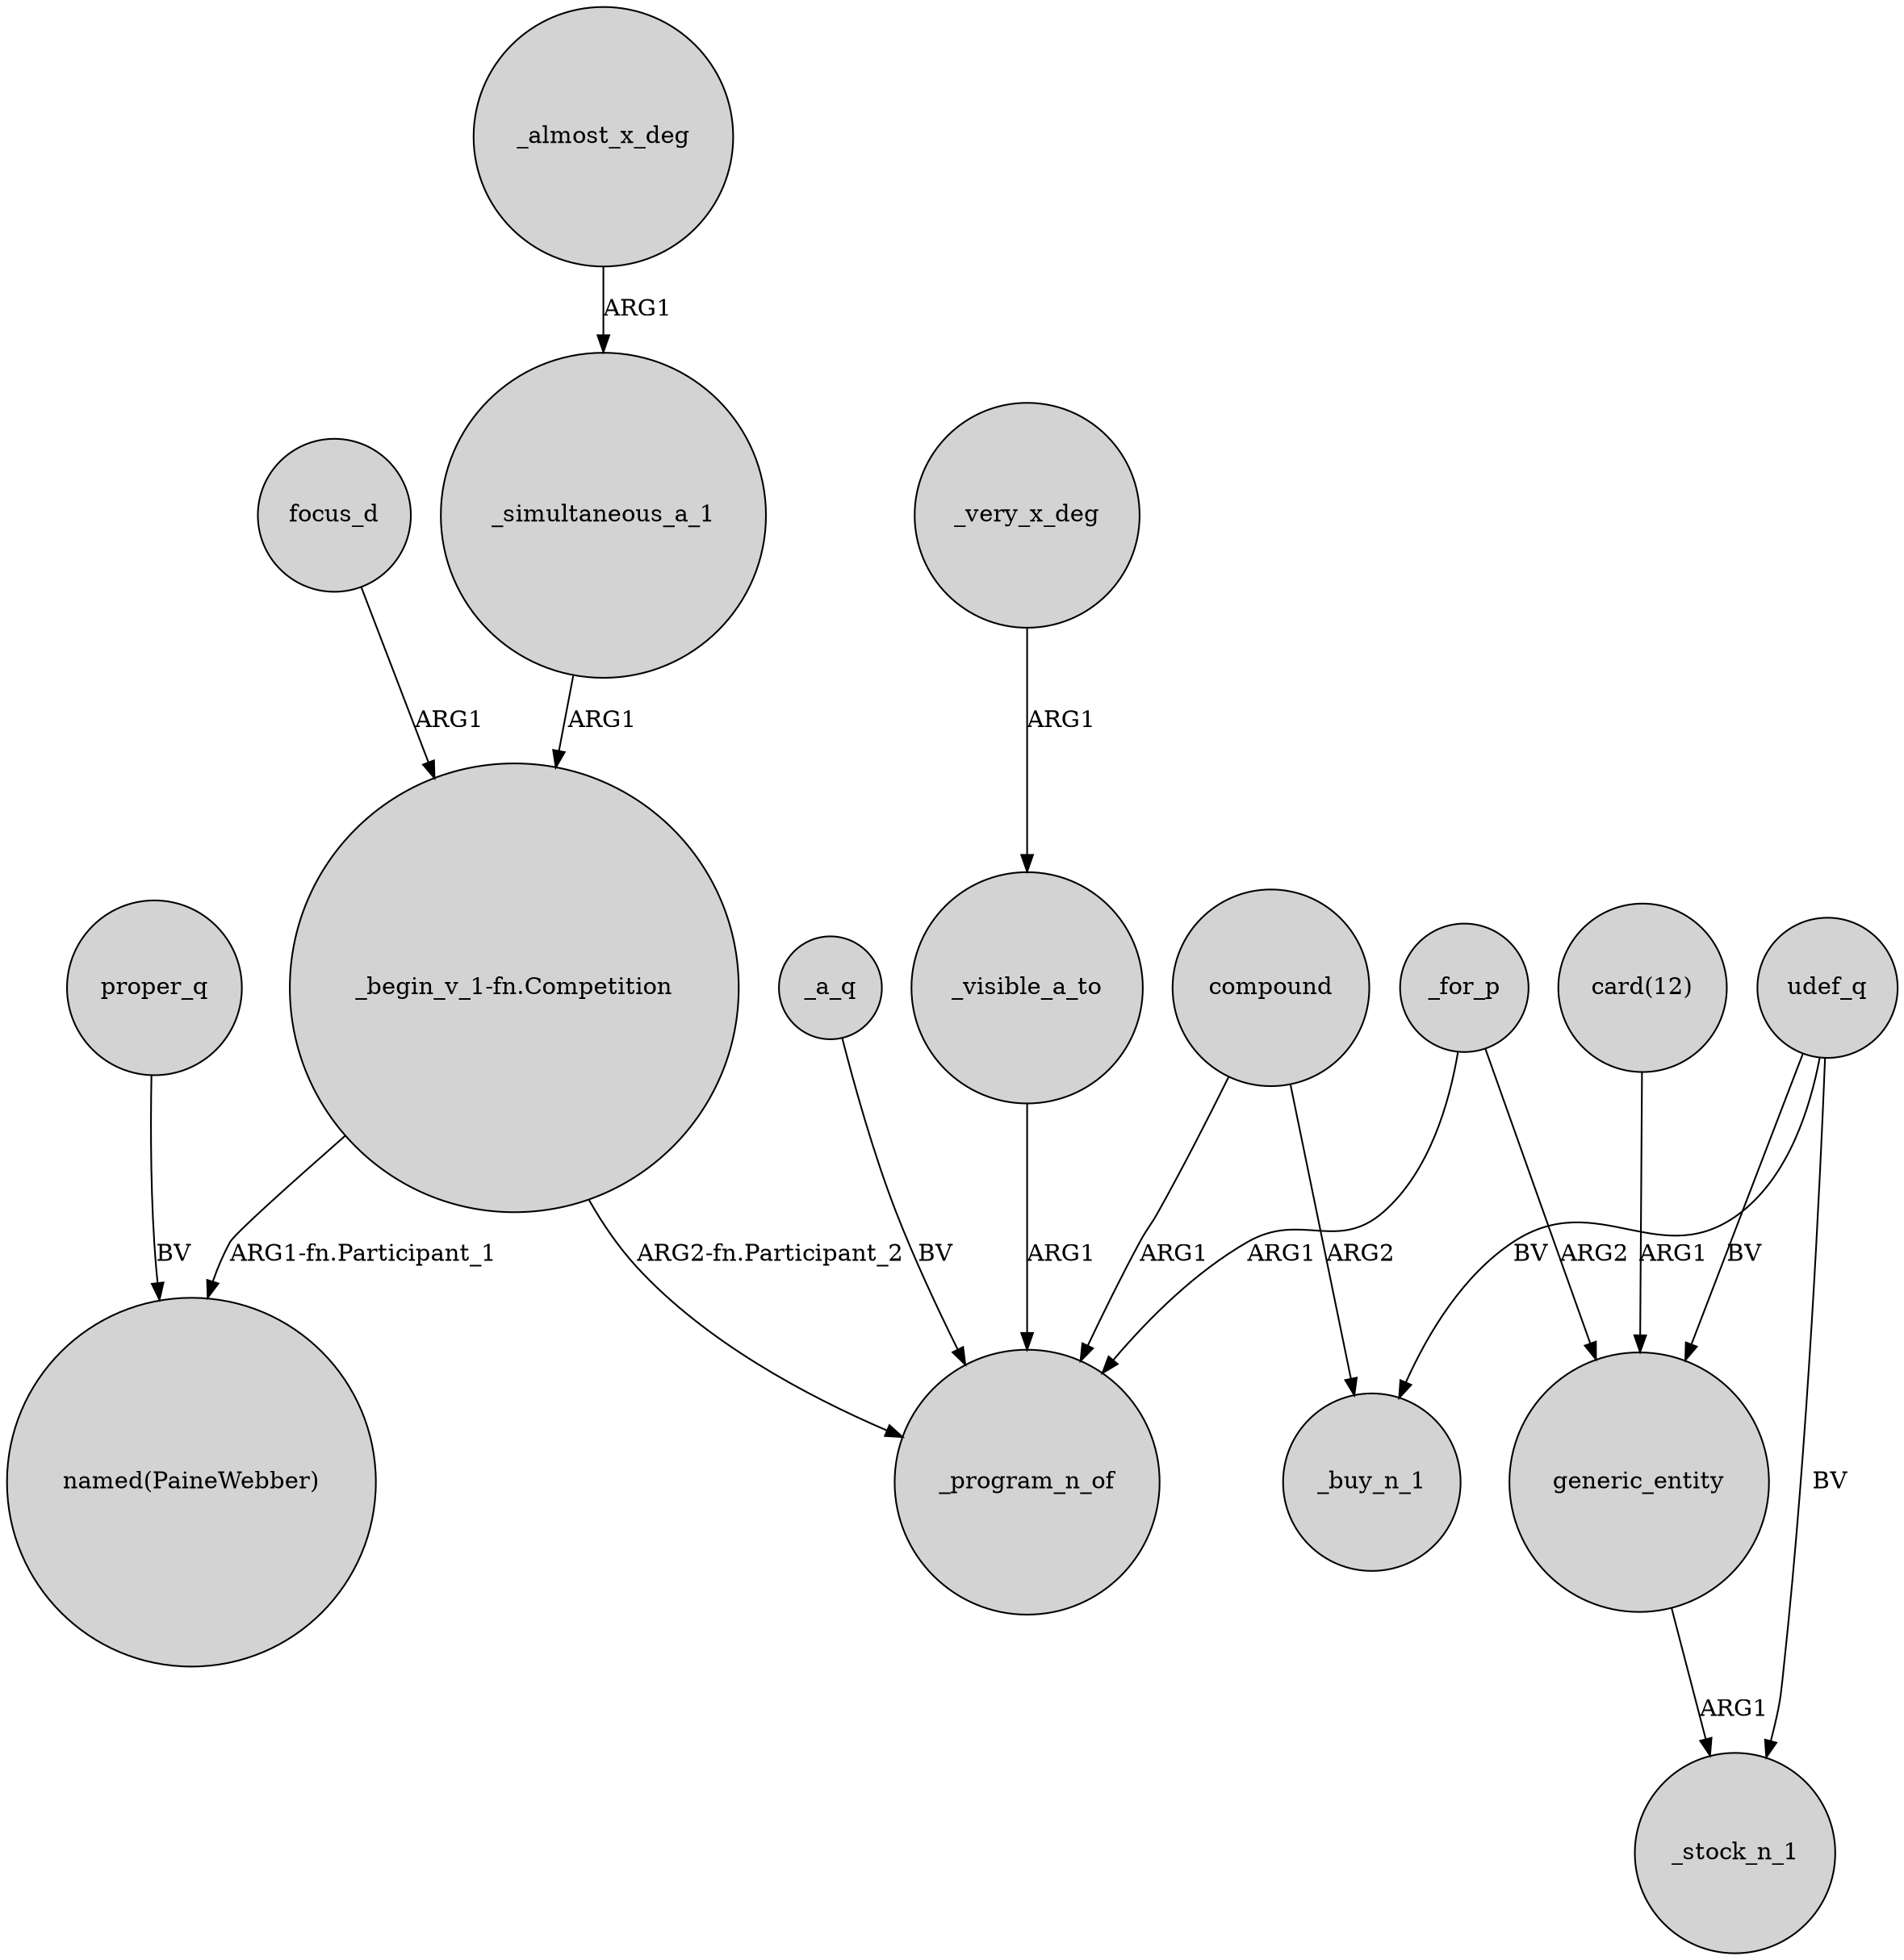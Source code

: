 digraph {
	node [shape=circle style=filled]
	"_begin_v_1-fn.Competition" -> "named(PaineWebber)" [label="ARG1-fn.Participant_1"]
	_for_p -> _program_n_of [label=ARG1]
	_very_x_deg -> _visible_a_to [label=ARG1]
	_for_p -> generic_entity [label=ARG2]
	udef_q -> _buy_n_1 [label=BV]
	"card(12)" -> generic_entity [label=ARG1]
	_a_q -> _program_n_of [label=BV]
	proper_q -> "named(PaineWebber)" [label=BV]
	udef_q -> generic_entity [label=BV]
	generic_entity -> _stock_n_1 [label=ARG1]
	_visible_a_to -> _program_n_of [label=ARG1]
	"_begin_v_1-fn.Competition" -> _program_n_of [label="ARG2-fn.Participant_2"]
	_almost_x_deg -> _simultaneous_a_1 [label=ARG1]
	focus_d -> "_begin_v_1-fn.Competition" [label=ARG1]
	compound -> _buy_n_1 [label=ARG2]
	udef_q -> _stock_n_1 [label=BV]
	compound -> _program_n_of [label=ARG1]
	_simultaneous_a_1 -> "_begin_v_1-fn.Competition" [label=ARG1]
}
